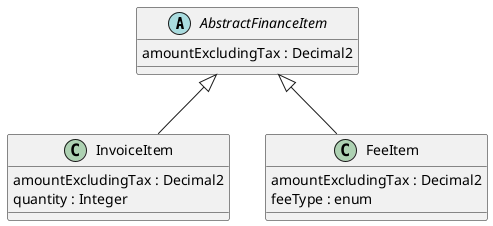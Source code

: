 @startuml inheritance-1

abstract class AbstractFinanceItem {
    amountExcludingTax : Decimal2
}

class InvoiceItem {
    amountExcludingTax : Decimal2
    quantity : Integer
}

class FeeItem {
    amountExcludingTax : Decimal2
    feeType : enum
}

AbstractFinanceItem <|-- InvoiceItem
AbstractFinanceItem <|-- FeeItem

@enduml